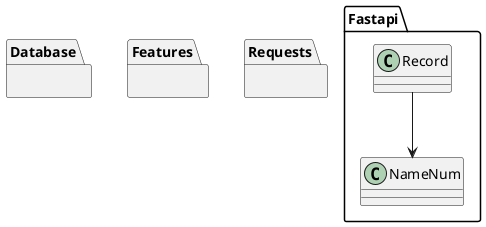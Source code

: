 @startuml ClassDiagram
package "Database" {
}
package "Fastapi" {
    class NameNum {
    }
    class Record {
    }
}
package "Features" {
}
package "Requests" {
}
Record --> NameNum
@enduml